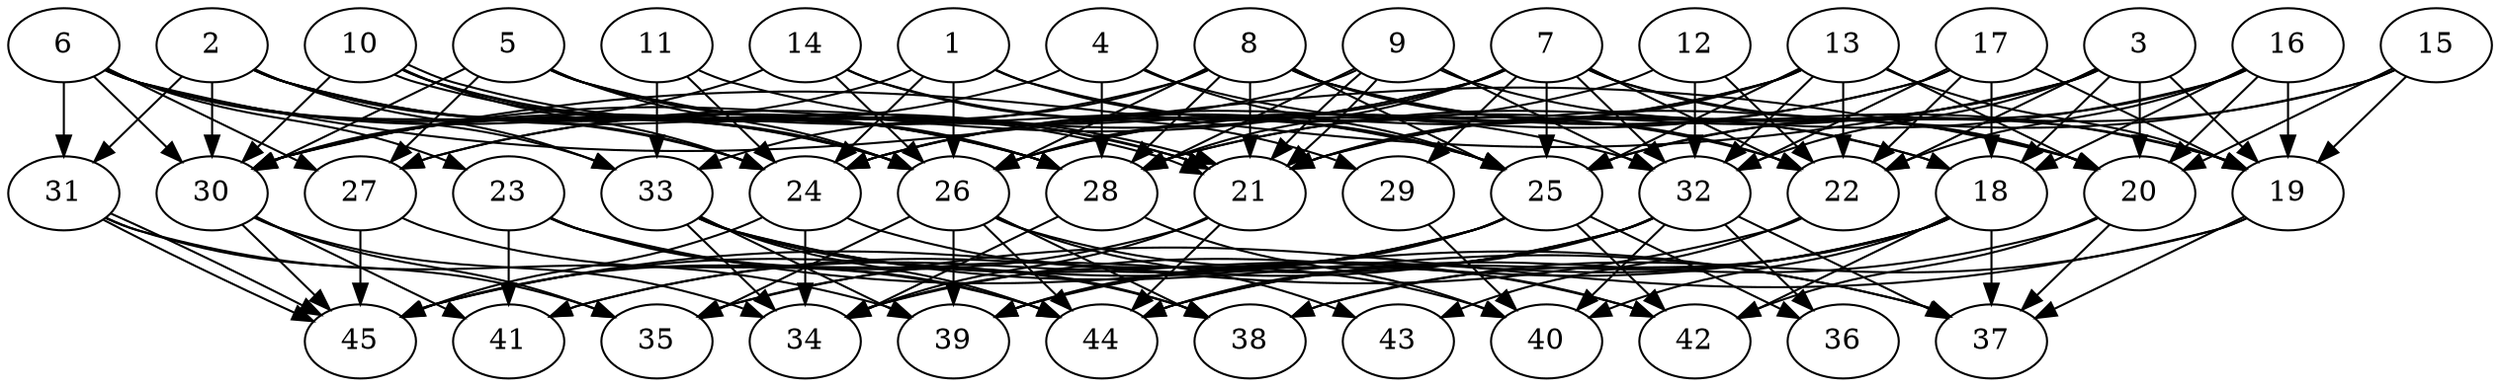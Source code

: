 // DAG automatically generated by daggen at Thu Oct  3 14:07:25 2019
// ./daggen --dot -n 45 --ccr 0.3 --fat 0.7 --regular 0.7 --density 0.6 --mindata 5242880 --maxdata 52428800 
digraph G {
  1 [size="158631253", alpha="0.02", expect_size="47589376"] 
  1 -> 22 [size ="47589376"]
  1 -> 24 [size ="47589376"]
  1 -> 25 [size ="47589376"]
  1 -> 26 [size ="47589376"]
  1 -> 30 [size ="47589376"]
  2 [size="121876480", alpha="0.15", expect_size="36562944"] 
  2 -> 21 [size ="36562944"]
  2 -> 24 [size ="36562944"]
  2 -> 26 [size ="36562944"]
  2 -> 28 [size ="36562944"]
  2 -> 30 [size ="36562944"]
  2 -> 31 [size ="36562944"]
  2 -> 33 [size ="36562944"]
  3 [size="53254827", alpha="0.09", expect_size="15976448"] 
  3 -> 18 [size ="15976448"]
  3 -> 19 [size ="15976448"]
  3 -> 20 [size ="15976448"]
  3 -> 21 [size ="15976448"]
  3 -> 22 [size ="15976448"]
  3 -> 28 [size ="15976448"]
  3 -> 30 [size ="15976448"]
  3 -> 32 [size ="15976448"]
  4 [size="105465173", alpha="0.09", expect_size="31639552"] 
  4 -> 18 [size ="31639552"]
  4 -> 25 [size ="31639552"]
  4 -> 28 [size ="31639552"]
  4 -> 30 [size ="31639552"]
  5 [size="56814933", alpha="0.11", expect_size="17044480"] 
  5 -> 21 [size ="17044480"]
  5 -> 25 [size ="17044480"]
  5 -> 26 [size ="17044480"]
  5 -> 27 [size ="17044480"]
  5 -> 28 [size ="17044480"]
  5 -> 30 [size ="17044480"]
  6 [size="47694507", alpha="0.05", expect_size="14308352"] 
  6 -> 20 [size ="14308352"]
  6 -> 23 [size ="14308352"]
  6 -> 24 [size ="14308352"]
  6 -> 26 [size ="14308352"]
  6 -> 27 [size ="14308352"]
  6 -> 28 [size ="14308352"]
  6 -> 30 [size ="14308352"]
  6 -> 31 [size ="14308352"]
  6 -> 33 [size ="14308352"]
  7 [size="101666133", alpha="0.02", expect_size="30499840"] 
  7 -> 19 [size ="30499840"]
  7 -> 20 [size ="30499840"]
  7 -> 22 [size ="30499840"]
  7 -> 25 [size ="30499840"]
  7 -> 26 [size ="30499840"]
  7 -> 27 [size ="30499840"]
  7 -> 28 [size ="30499840"]
  7 -> 29 [size ="30499840"]
  7 -> 30 [size ="30499840"]
  7 -> 32 [size ="30499840"]
  8 [size="84343467", alpha="0.15", expect_size="25303040"] 
  8 -> 18 [size ="25303040"]
  8 -> 19 [size ="25303040"]
  8 -> 21 [size ="25303040"]
  8 -> 22 [size ="25303040"]
  8 -> 25 [size ="25303040"]
  8 -> 26 [size ="25303040"]
  8 -> 28 [size ="25303040"]
  8 -> 30 [size ="25303040"]
  8 -> 33 [size ="25303040"]
  9 [size="146595840", alpha="0.08", expect_size="43978752"] 
  9 -> 20 [size ="43978752"]
  9 -> 21 [size ="43978752"]
  9 -> 21 [size ="43978752"]
  9 -> 27 [size ="43978752"]
  9 -> 28 [size ="43978752"]
  9 -> 32 [size ="43978752"]
  10 [size="20336640", alpha="0.03", expect_size="6100992"] 
  10 -> 21 [size ="6100992"]
  10 -> 21 [size ="6100992"]
  10 -> 24 [size ="6100992"]
  10 -> 26 [size ="6100992"]
  10 -> 28 [size ="6100992"]
  10 -> 30 [size ="6100992"]
  11 [size="108062720", alpha="0.19", expect_size="32418816"] 
  11 -> 24 [size ="32418816"]
  11 -> 32 [size ="32418816"]
  11 -> 33 [size ="32418816"]
  12 [size="121610240", alpha="0.17", expect_size="36483072"] 
  12 -> 22 [size ="36483072"]
  12 -> 24 [size ="36483072"]
  12 -> 32 [size ="36483072"]
  13 [size="83715413", alpha="0.09", expect_size="25114624"] 
  13 -> 19 [size ="25114624"]
  13 -> 20 [size ="25114624"]
  13 -> 21 [size ="25114624"]
  13 -> 22 [size ="25114624"]
  13 -> 24 [size ="25114624"]
  13 -> 25 [size ="25114624"]
  13 -> 26 [size ="25114624"]
  13 -> 32 [size ="25114624"]
  14 [size="152500907", alpha="0.02", expect_size="45750272"] 
  14 -> 25 [size ="45750272"]
  14 -> 26 [size ="45750272"]
  14 -> 29 [size ="45750272"]
  14 -> 30 [size ="45750272"]
  15 [size="65710080", alpha="0.00", expect_size="19713024"] 
  15 -> 19 [size ="19713024"]
  15 -> 20 [size ="19713024"]
  15 -> 21 [size ="19713024"]
  15 -> 25 [size ="19713024"]
  16 [size="152053760", alpha="0.18", expect_size="45616128"] 
  16 -> 18 [size ="45616128"]
  16 -> 19 [size ="45616128"]
  16 -> 20 [size ="45616128"]
  16 -> 22 [size ="45616128"]
  16 -> 25 [size ="45616128"]
  16 -> 28 [size ="45616128"]
  17 [size="36273493", alpha="0.16", expect_size="10882048"] 
  17 -> 18 [size ="10882048"]
  17 -> 19 [size ="10882048"]
  17 -> 22 [size ="10882048"]
  17 -> 24 [size ="10882048"]
  17 -> 26 [size ="10882048"]
  17 -> 32 [size ="10882048"]
  18 [size="51998720", alpha="0.04", expect_size="15599616"] 
  18 -> 34 [size ="15599616"]
  18 -> 37 [size ="15599616"]
  18 -> 38 [size ="15599616"]
  18 -> 39 [size ="15599616"]
  18 -> 40 [size ="15599616"]
  18 -> 42 [size ="15599616"]
  18 -> 44 [size ="15599616"]
  19 [size="168192000", alpha="0.08", expect_size="50457600"] 
  19 -> 35 [size ="50457600"]
  19 -> 37 [size ="50457600"]
  19 -> 38 [size ="50457600"]
  20 [size="75997867", alpha="0.12", expect_size="22799360"] 
  20 -> 37 [size ="22799360"]
  20 -> 42 [size ="22799360"]
  20 -> 44 [size ="22799360"]
  21 [size="102447787", alpha="0.13", expect_size="30734336"] 
  21 -> 34 [size ="30734336"]
  21 -> 44 [size ="30734336"]
  21 -> 45 [size ="30734336"]
  22 [size="96604160", alpha="0.08", expect_size="28981248"] 
  22 -> 43 [size ="28981248"]
  22 -> 45 [size ="28981248"]
  23 [size="69253120", alpha="0.07", expect_size="20775936"] 
  23 -> 37 [size ="20775936"]
  23 -> 38 [size ="20775936"]
  23 -> 41 [size ="20775936"]
  23 -> 44 [size ="20775936"]
  24 [size="140663467", alpha="0.17", expect_size="42199040"] 
  24 -> 34 [size ="42199040"]
  24 -> 40 [size ="42199040"]
  24 -> 45 [size ="42199040"]
  25 [size="158655147", alpha="0.13", expect_size="47596544"] 
  25 -> 34 [size ="47596544"]
  25 -> 36 [size ="47596544"]
  25 -> 39 [size ="47596544"]
  25 -> 41 [size ="47596544"]
  25 -> 42 [size ="47596544"]
  25 -> 45 [size ="47596544"]
  26 [size="161607680", alpha="0.12", expect_size="48482304"] 
  26 -> 35 [size ="48482304"]
  26 -> 38 [size ="48482304"]
  26 -> 39 [size ="48482304"]
  26 -> 42 [size ="48482304"]
  26 -> 43 [size ="48482304"]
  26 -> 44 [size ="48482304"]
  27 [size="144636587", alpha="0.02", expect_size="43390976"] 
  27 -> 44 [size ="43390976"]
  27 -> 45 [size ="43390976"]
  28 [size="110011733", alpha="0.00", expect_size="33003520"] 
  28 -> 34 [size ="33003520"]
  28 -> 40 [size ="33003520"]
  29 [size="140953600", alpha="0.15", expect_size="42286080"] 
  29 -> 40 [size ="42286080"]
  30 [size="49373867", alpha="0.10", expect_size="14812160"] 
  30 -> 34 [size ="14812160"]
  30 -> 35 [size ="14812160"]
  30 -> 41 [size ="14812160"]
  30 -> 45 [size ="14812160"]
  31 [size="141926400", alpha="0.17", expect_size="42577920"] 
  31 -> 35 [size ="42577920"]
  31 -> 39 [size ="42577920"]
  31 -> 45 [size ="42577920"]
  31 -> 45 [size ="42577920"]
  32 [size="87910400", alpha="0.17", expect_size="26373120"] 
  32 -> 35 [size ="26373120"]
  32 -> 36 [size ="26373120"]
  32 -> 37 [size ="26373120"]
  32 -> 39 [size ="26373120"]
  32 -> 40 [size ="26373120"]
  32 -> 41 [size ="26373120"]
  32 -> 44 [size ="26373120"]
  33 [size="149012480", alpha="0.05", expect_size="44703744"] 
  33 -> 34 [size ="44703744"]
  33 -> 37 [size ="44703744"]
  33 -> 38 [size ="44703744"]
  33 -> 39 [size ="44703744"]
  33 -> 42 [size ="44703744"]
  33 -> 44 [size ="44703744"]
  34 [size="46434987", alpha="0.11", expect_size="13930496"] 
  35 [size="25460053", alpha="0.03", expect_size="7638016"] 
  36 [size="125426347", alpha="0.12", expect_size="37627904"] 
  37 [size="61982720", alpha="0.03", expect_size="18594816"] 
  38 [size="76605440", alpha="0.18", expect_size="22981632"] 
  39 [size="78878720", alpha="0.13", expect_size="23663616"] 
  40 [size="40635733", alpha="0.15", expect_size="12190720"] 
  41 [size="122026667", alpha="0.08", expect_size="36608000"] 
  42 [size="99068587", alpha="0.11", expect_size="29720576"] 
  43 [size="75892053", alpha="0.01", expect_size="22767616"] 
  44 [size="118739627", alpha="0.06", expect_size="35621888"] 
  45 [size="48069973", alpha="0.10", expect_size="14420992"] 
}

